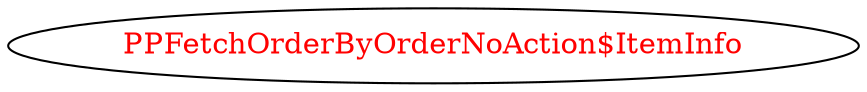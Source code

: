 digraph dependencyGraph {
 concentrate=true;
 ranksep="2.0";
 rankdir="LR"; 
 splines="ortho";
"PPFetchOrderByOrderNoAction$ItemInfo" [fontcolor="red"];
}